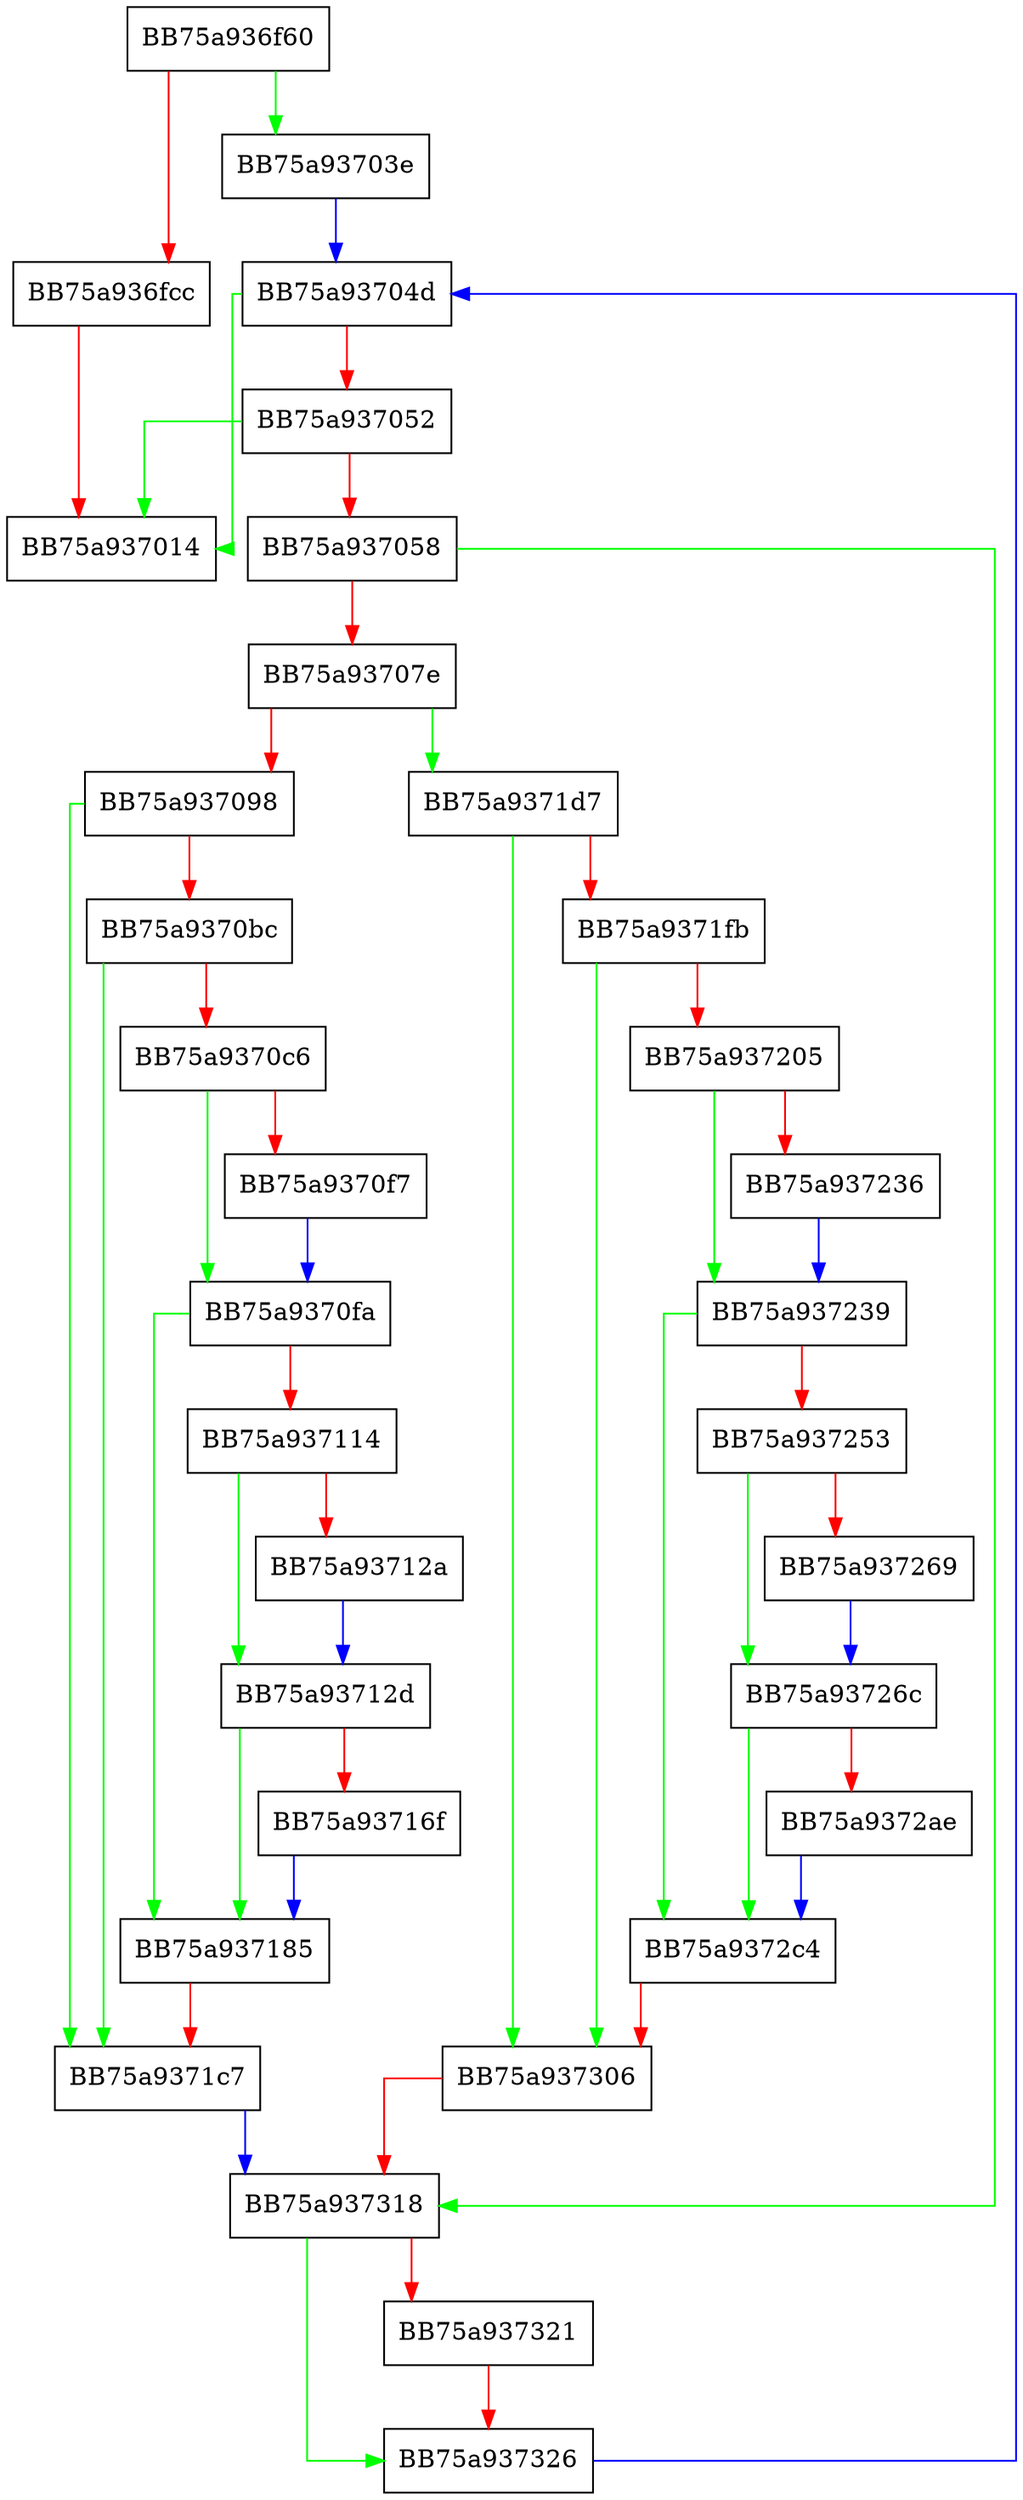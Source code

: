 digraph push_configs {
  node [shape="box"];
  graph [splines=ortho];
  BB75a936f60 -> BB75a93703e [color="green"];
  BB75a936f60 -> BB75a936fcc [color="red"];
  BB75a936fcc -> BB75a937014 [color="red"];
  BB75a93703e -> BB75a93704d [color="blue"];
  BB75a93704d -> BB75a937014 [color="green"];
  BB75a93704d -> BB75a937052 [color="red"];
  BB75a937052 -> BB75a937014 [color="green"];
  BB75a937052 -> BB75a937058 [color="red"];
  BB75a937058 -> BB75a937318 [color="green"];
  BB75a937058 -> BB75a93707e [color="red"];
  BB75a93707e -> BB75a9371d7 [color="green"];
  BB75a93707e -> BB75a937098 [color="red"];
  BB75a937098 -> BB75a9371c7 [color="green"];
  BB75a937098 -> BB75a9370bc [color="red"];
  BB75a9370bc -> BB75a9371c7 [color="green"];
  BB75a9370bc -> BB75a9370c6 [color="red"];
  BB75a9370c6 -> BB75a9370fa [color="green"];
  BB75a9370c6 -> BB75a9370f7 [color="red"];
  BB75a9370f7 -> BB75a9370fa [color="blue"];
  BB75a9370fa -> BB75a937185 [color="green"];
  BB75a9370fa -> BB75a937114 [color="red"];
  BB75a937114 -> BB75a93712d [color="green"];
  BB75a937114 -> BB75a93712a [color="red"];
  BB75a93712a -> BB75a93712d [color="blue"];
  BB75a93712d -> BB75a937185 [color="green"];
  BB75a93712d -> BB75a93716f [color="red"];
  BB75a93716f -> BB75a937185 [color="blue"];
  BB75a937185 -> BB75a9371c7 [color="red"];
  BB75a9371c7 -> BB75a937318 [color="blue"];
  BB75a9371d7 -> BB75a937306 [color="green"];
  BB75a9371d7 -> BB75a9371fb [color="red"];
  BB75a9371fb -> BB75a937306 [color="green"];
  BB75a9371fb -> BB75a937205 [color="red"];
  BB75a937205 -> BB75a937239 [color="green"];
  BB75a937205 -> BB75a937236 [color="red"];
  BB75a937236 -> BB75a937239 [color="blue"];
  BB75a937239 -> BB75a9372c4 [color="green"];
  BB75a937239 -> BB75a937253 [color="red"];
  BB75a937253 -> BB75a93726c [color="green"];
  BB75a937253 -> BB75a937269 [color="red"];
  BB75a937269 -> BB75a93726c [color="blue"];
  BB75a93726c -> BB75a9372c4 [color="green"];
  BB75a93726c -> BB75a9372ae [color="red"];
  BB75a9372ae -> BB75a9372c4 [color="blue"];
  BB75a9372c4 -> BB75a937306 [color="red"];
  BB75a937306 -> BB75a937318 [color="red"];
  BB75a937318 -> BB75a937326 [color="green"];
  BB75a937318 -> BB75a937321 [color="red"];
  BB75a937321 -> BB75a937326 [color="red"];
  BB75a937326 -> BB75a93704d [color="blue"];
}